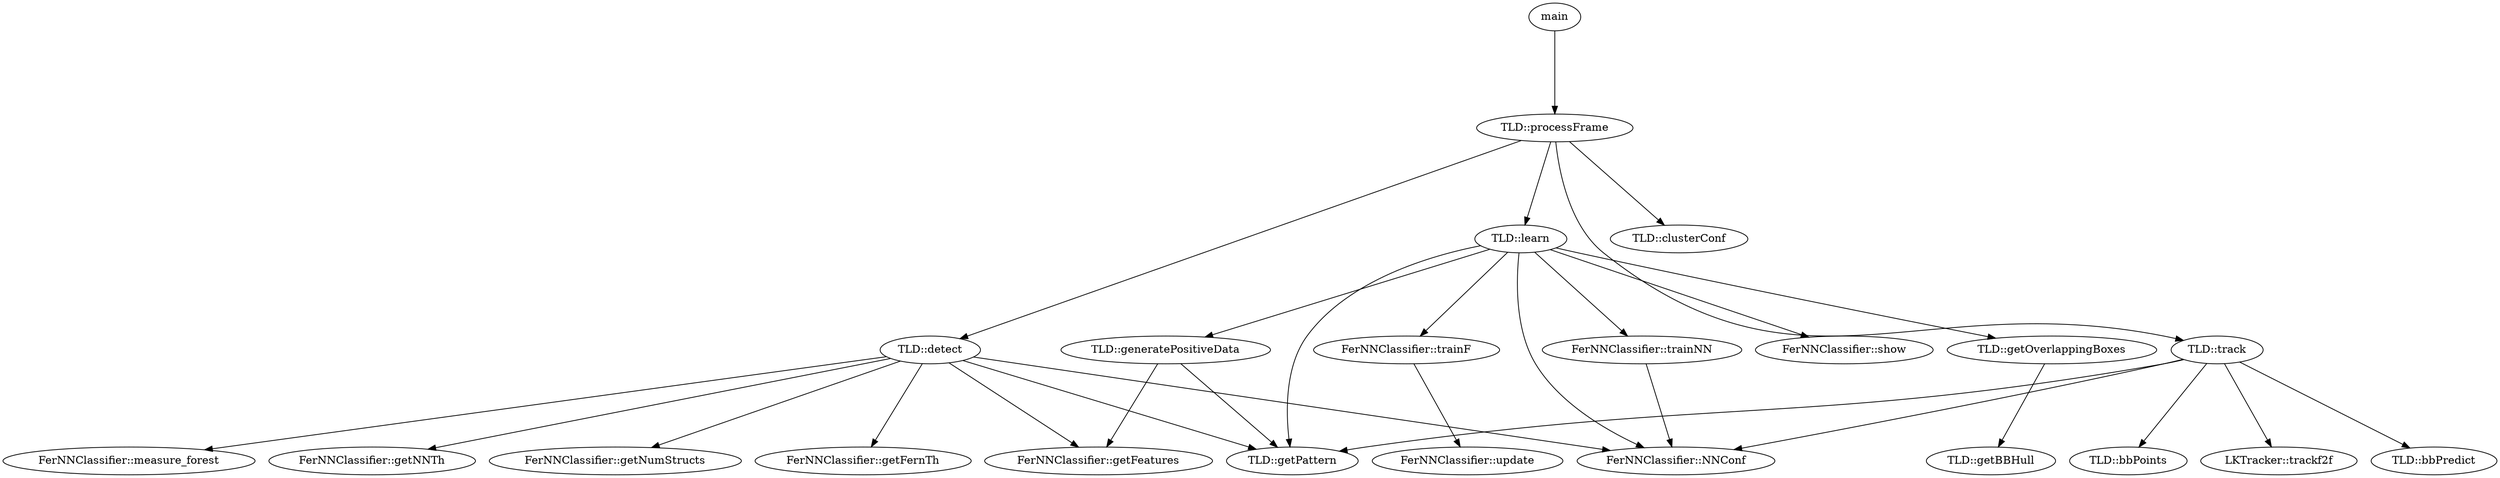 digraph graphname {
ranksep = 1.5;
"FerNNClassifier::trainF"->"FerNNClassifier::update";
"FerNNClassifier::trainNN"->"FerNNClassifier::NNConf";
"TLD::generatePositiveData"->"TLD::getPattern";
"TLD::generatePositiveData"->"FerNNClassifier::getFeatures";
"TLD::processFrame"->"TLD::track";
"TLD::processFrame"->"TLD::detect";
"TLD::processFrame"->"TLD::clusterConf";
"TLD::processFrame"->"TLD::learn";
"TLD::track"->"TLD::bbPoints";
"TLD::track"->"LKTracker::trackf2f";
"TLD::track"->"TLD::bbPredict";
"TLD::track"->"TLD::getPattern";
"TLD::track"->"FerNNClassifier::NNConf";
"TLD::detect"->"FerNNClassifier::getNumStructs";
"TLD::detect"->"FerNNClassifier::getFernTh";
"TLD::detect"->"FerNNClassifier::getFeatures";
"TLD::detect"->"FerNNClassifier::measure_forest";
"TLD::detect"->"FerNNClassifier::getNNTh";
"TLD::detect"->"TLD::getPattern";
"TLD::detect"->"FerNNClassifier::NNConf";
"TLD::learn"->"TLD::getPattern";
"TLD::learn"->"FerNNClassifier::NNConf";
"TLD::learn"->"TLD::getOverlappingBoxes";
"TLD::learn"->"TLD::generatePositiveData";
"TLD::learn"->"FerNNClassifier::trainF";
"TLD::learn"->"FerNNClassifier::trainNN";
"TLD::learn"->"FerNNClassifier::show";
"TLD::getOverlappingBoxes"->"TLD::getBBHull";
"main"->"TLD::processFrame";
}
